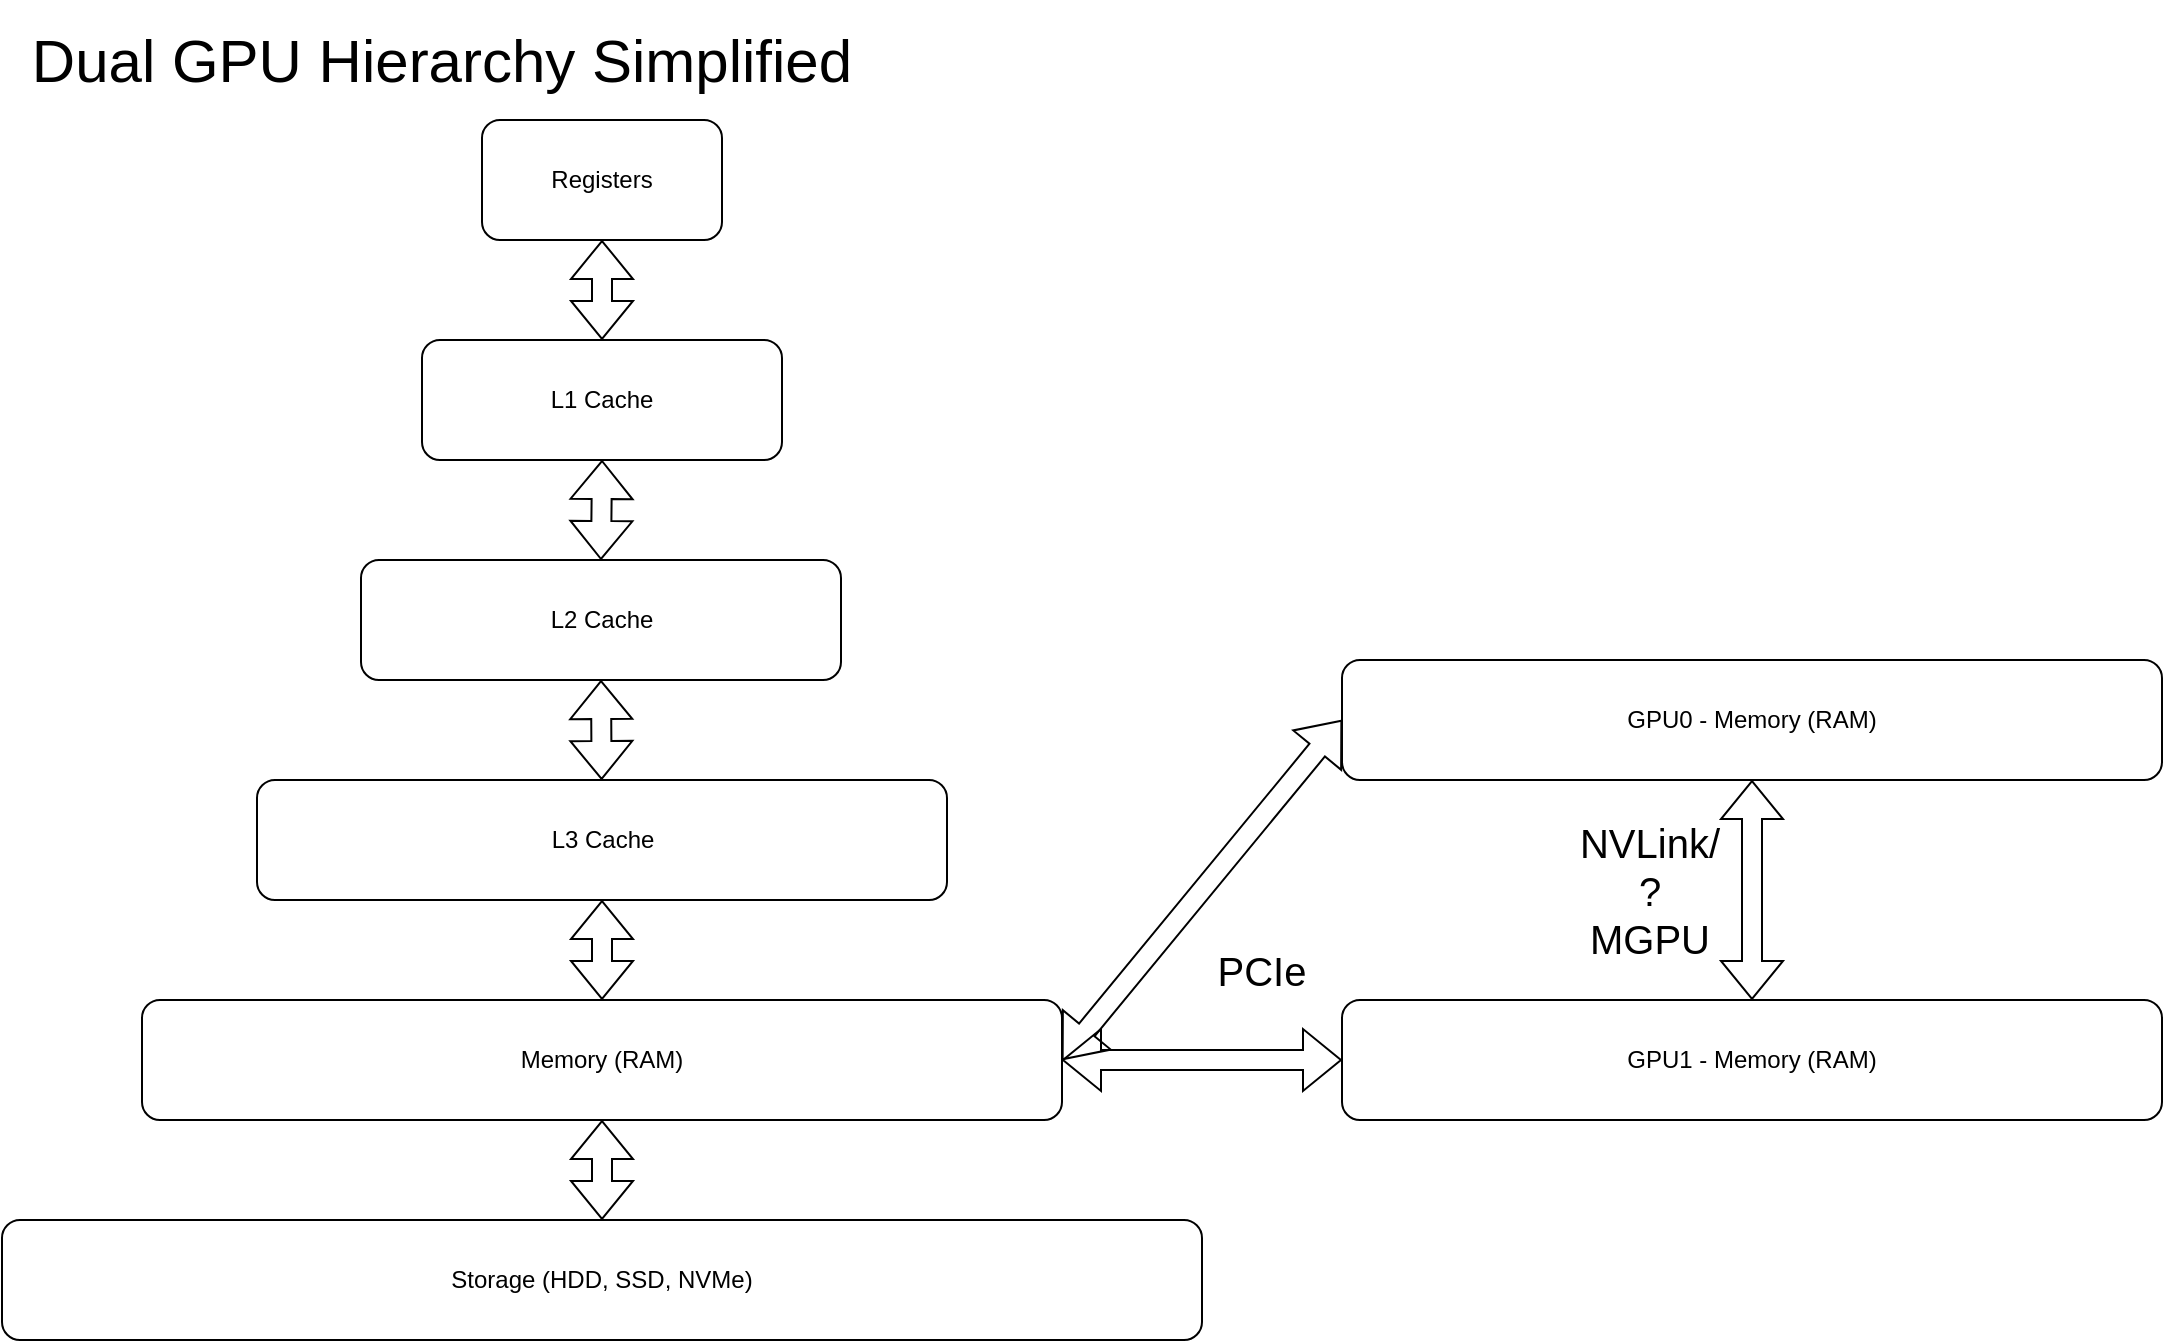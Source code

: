 <mxfile version="22.0.0" type="device">
  <diagram name="Page-1" id="VZIIqRRXdtm2IghGHygO">
    <mxGraphModel dx="794" dy="404" grid="1" gridSize="10" guides="1" tooltips="1" connect="1" arrows="1" fold="1" page="1" pageScale="1" pageWidth="1100" pageHeight="850" math="0" shadow="0">
      <root>
        <mxCell id="0" />
        <mxCell id="1" parent="0" />
        <mxCell id="HxMLQ8BKsvM3NlbKGZ2k-1" value="Registers" style="rounded=1;whiteSpace=wrap;html=1;" parent="1" vertex="1">
          <mxGeometry x="240" y="60" width="120" height="60" as="geometry" />
        </mxCell>
        <mxCell id="HxMLQ8BKsvM3NlbKGZ2k-2" value="&lt;div&gt;L1 Cache&lt;/div&gt;" style="rounded=1;whiteSpace=wrap;html=1;" parent="1" vertex="1">
          <mxGeometry x="210" y="170" width="180" height="60" as="geometry" />
        </mxCell>
        <mxCell id="HxMLQ8BKsvM3NlbKGZ2k-3" value="L2 Cache" style="rounded=1;whiteSpace=wrap;html=1;" parent="1" vertex="1">
          <mxGeometry x="179.5" y="280" width="240" height="60" as="geometry" />
        </mxCell>
        <mxCell id="HxMLQ8BKsvM3NlbKGZ2k-4" value="L3 Cache" style="rounded=1;whiteSpace=wrap;html=1;" parent="1" vertex="1">
          <mxGeometry x="127.5" y="390" width="345" height="60" as="geometry" />
        </mxCell>
        <mxCell id="HxMLQ8BKsvM3NlbKGZ2k-5" value="Memory (RAM)" style="rounded=1;whiteSpace=wrap;html=1;" parent="1" vertex="1">
          <mxGeometry x="70" y="500" width="460" height="60" as="geometry" />
        </mxCell>
        <mxCell id="HxMLQ8BKsvM3NlbKGZ2k-6" value="Storage (HDD, SSD, NVMe)" style="rounded=1;whiteSpace=wrap;html=1;" parent="1" vertex="1">
          <mxGeometry y="610" width="600" height="60" as="geometry" />
        </mxCell>
        <mxCell id="HxMLQ8BKsvM3NlbKGZ2k-9" value="" style="shape=flexArrow;endArrow=classic;startArrow=classic;html=1;rounded=0;entryX=0.5;entryY=1;entryDx=0;entryDy=0;exitX=0.5;exitY=0;exitDx=0;exitDy=0;" parent="1" source="HxMLQ8BKsvM3NlbKGZ2k-2" target="HxMLQ8BKsvM3NlbKGZ2k-1" edge="1">
          <mxGeometry width="100" height="100" relative="1" as="geometry">
            <mxPoint x="259.5" y="200" as="sourcePoint" />
            <mxPoint x="359.5" y="100" as="targetPoint" />
          </mxGeometry>
        </mxCell>
        <mxCell id="HxMLQ8BKsvM3NlbKGZ2k-10" value="" style="shape=flexArrow;endArrow=classic;startArrow=classic;html=1;rounded=0;entryX=0.5;entryY=1;entryDx=0;entryDy=0;exitX=0.5;exitY=0;exitDx=0;exitDy=0;" parent="1" source="HxMLQ8BKsvM3NlbKGZ2k-3" target="HxMLQ8BKsvM3NlbKGZ2k-2" edge="1">
          <mxGeometry width="100" height="100" relative="1" as="geometry">
            <mxPoint x="279.5" y="330" as="sourcePoint" />
            <mxPoint x="379.5" y="230" as="targetPoint" />
          </mxGeometry>
        </mxCell>
        <mxCell id="HxMLQ8BKsvM3NlbKGZ2k-11" value="" style="shape=flexArrow;endArrow=classic;startArrow=classic;html=1;rounded=0;entryX=0.5;entryY=1;entryDx=0;entryDy=0;" parent="1" source="HxMLQ8BKsvM3NlbKGZ2k-4" target="HxMLQ8BKsvM3NlbKGZ2k-3" edge="1">
          <mxGeometry width="100" height="100" relative="1" as="geometry">
            <mxPoint x="279.5" y="440" as="sourcePoint" />
            <mxPoint x="379.5" y="340" as="targetPoint" />
          </mxGeometry>
        </mxCell>
        <mxCell id="HxMLQ8BKsvM3NlbKGZ2k-12" value="" style="shape=flexArrow;endArrow=classic;startArrow=classic;html=1;rounded=0;entryX=0.5;entryY=1;entryDx=0;entryDy=0;exitX=0.5;exitY=0;exitDx=0;exitDy=0;" parent="1" source="HxMLQ8BKsvM3NlbKGZ2k-5" target="HxMLQ8BKsvM3NlbKGZ2k-4" edge="1">
          <mxGeometry width="100" height="100" relative="1" as="geometry">
            <mxPoint x="309.5" y="400" as="sourcePoint" />
            <mxPoint x="309.5" y="350" as="targetPoint" />
          </mxGeometry>
        </mxCell>
        <mxCell id="HxMLQ8BKsvM3NlbKGZ2k-13" value="" style="shape=flexArrow;endArrow=classic;startArrow=classic;html=1;rounded=0;entryX=0.5;entryY=1;entryDx=0;entryDy=0;" parent="1" source="HxMLQ8BKsvM3NlbKGZ2k-6" target="HxMLQ8BKsvM3NlbKGZ2k-5" edge="1">
          <mxGeometry width="100" height="100" relative="1" as="geometry">
            <mxPoint x="310.5" y="510" as="sourcePoint" />
            <mxPoint x="310.5" y="460" as="targetPoint" />
          </mxGeometry>
        </mxCell>
        <mxCell id="HxMLQ8BKsvM3NlbKGZ2k-15" value="&lt;font style=&quot;font-size: 30px;&quot;&gt;Dual GPU Hierarchy Simplified&lt;br&gt;&lt;/font&gt;" style="text;html=1;strokeColor=none;fillColor=none;align=center;verticalAlign=middle;whiteSpace=wrap;rounded=0;" parent="1" vertex="1">
          <mxGeometry width="440" height="60" as="geometry" />
        </mxCell>
        <mxCell id="HxMLQ8BKsvM3NlbKGZ2k-20" value="GPU0 - Memory (RAM)" style="rounded=1;whiteSpace=wrap;html=1;" parent="1" vertex="1">
          <mxGeometry x="670" y="330" width="410" height="60" as="geometry" />
        </mxCell>
        <mxCell id="HxMLQ8BKsvM3NlbKGZ2k-32" value="" style="shape=flexArrow;endArrow=classic;startArrow=classic;html=1;rounded=0;entryX=0;entryY=0.5;entryDx=0;entryDy=0;exitX=1;exitY=0.5;exitDx=0;exitDy=0;" parent="1" source="HxMLQ8BKsvM3NlbKGZ2k-5" target="HxMLQ8BKsvM3NlbKGZ2k-20" edge="1">
          <mxGeometry width="100" height="100" relative="1" as="geometry">
            <mxPoint x="540" y="430" as="sourcePoint" />
            <mxPoint x="630" y="420" as="targetPoint" />
          </mxGeometry>
        </mxCell>
        <mxCell id="-W37CHUAneW0-l-FSMGr-1" value="GPU1 - Memory (RAM)" style="rounded=1;whiteSpace=wrap;html=1;" parent="1" vertex="1">
          <mxGeometry x="670" y="500" width="410" height="60" as="geometry" />
        </mxCell>
        <mxCell id="-W37CHUAneW0-l-FSMGr-2" value="" style="shape=flexArrow;endArrow=classic;startArrow=classic;html=1;rounded=0;entryX=0;entryY=0.5;entryDx=0;entryDy=0;exitX=1;exitY=0.5;exitDx=0;exitDy=0;" parent="1" source="HxMLQ8BKsvM3NlbKGZ2k-5" target="-W37CHUAneW0-l-FSMGr-1" edge="1">
          <mxGeometry width="100" height="100" relative="1" as="geometry">
            <mxPoint x="600" y="550" as="sourcePoint" />
            <mxPoint x="740" y="380" as="targetPoint" />
          </mxGeometry>
        </mxCell>
        <mxCell id="-W37CHUAneW0-l-FSMGr-3" value="&lt;font style=&quot;font-size: 20px;&quot;&gt;PCIe&lt;/font&gt;" style="text;html=1;strokeColor=none;fillColor=none;align=center;verticalAlign=middle;whiteSpace=wrap;rounded=0;" parent="1" vertex="1">
          <mxGeometry x="600" y="470" width="60" height="30" as="geometry" />
        </mxCell>
        <mxCell id="-W37CHUAneW0-l-FSMGr-4" value="" style="shape=flexArrow;endArrow=classic;startArrow=classic;html=1;rounded=0;entryX=0.5;entryY=1;entryDx=0;entryDy=0;exitX=0.5;exitY=0;exitDx=0;exitDy=0;" parent="1" source="-W37CHUAneW0-l-FSMGr-1" target="HxMLQ8BKsvM3NlbKGZ2k-20" edge="1">
          <mxGeometry width="100" height="100" relative="1" as="geometry">
            <mxPoint x="540" y="540" as="sourcePoint" />
            <mxPoint x="690" y="540" as="targetPoint" />
          </mxGeometry>
        </mxCell>
        <mxCell id="-W37CHUAneW0-l-FSMGr-5" value="&lt;font style=&quot;font-size: 20px;&quot;&gt;NVLink/&lt;br&gt;?MGPU&lt;br&gt;&lt;/font&gt;" style="text;html=1;strokeColor=none;fillColor=none;align=center;verticalAlign=middle;whiteSpace=wrap;rounded=0;" parent="1" vertex="1">
          <mxGeometry x="794" y="430" width="60" height="30" as="geometry" />
        </mxCell>
      </root>
    </mxGraphModel>
  </diagram>
</mxfile>
